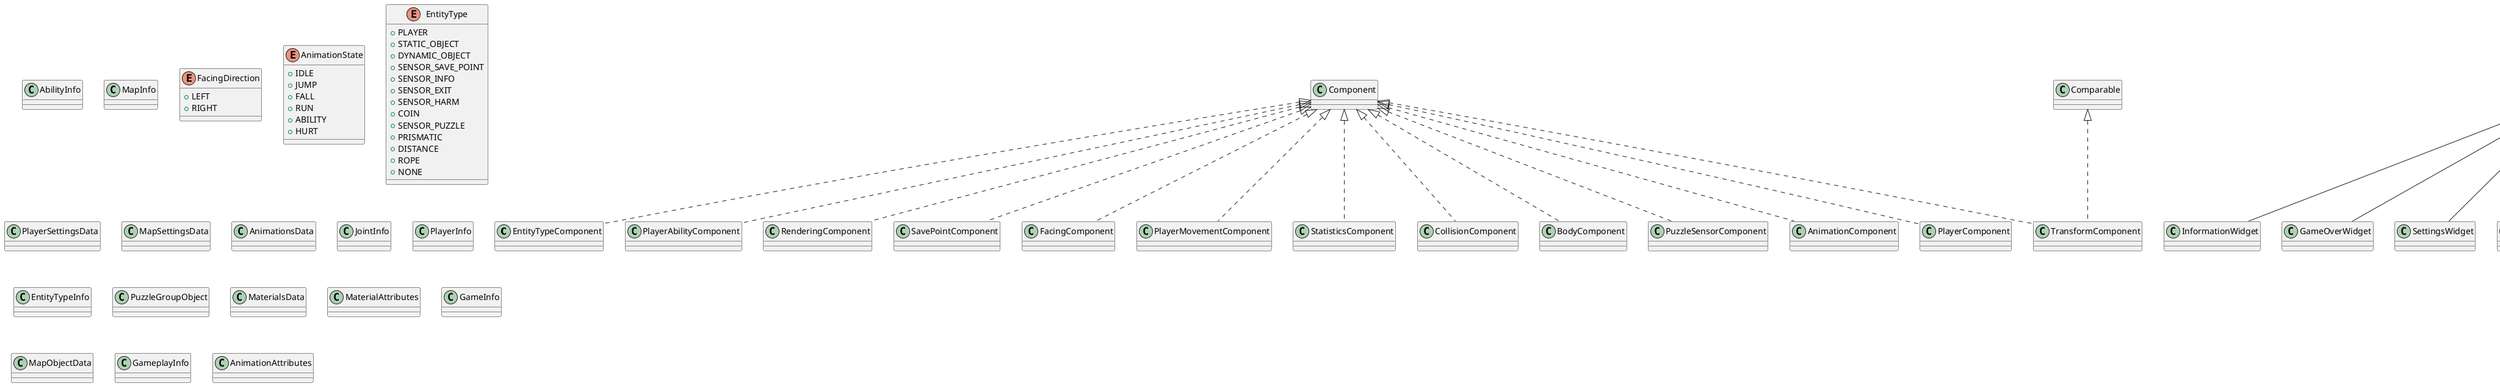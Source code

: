 @startuml
class EntityTypeComponent {
}
class InformationWidget {
}
class PlayerAbilityComponent {
}
class InputHandler {
}
class MenuScreen {
}
class RenderingComponent {
}
class AbilityInfo {
}
class AnimationsLoader {
}
class AnimationsLoader$AnimationsParameter {
}
class GlobalConstants {
}
class GlobalConstants$Screens {
}
class GlobalConstants$Physics {
}
class MapInfo {
}
class ECSConstants {
}
class ECSConstants$PhysicsSystem {
}
enum FacingDirection {
+  LEFT
+  RIGHT
}

enum AnimationState {
+  IDLE
+  JUMP
+  FALL
+  RUN
+  ABILITY
+  HURT
}

enum EntityType {
+  PLAYER
+  STATIC_OBJECT
+  DYNAMIC_OBJECT
+  SENSOR_SAVE_POINT
+  SENSOR_INFO
+  SENSOR_EXIT
+  SENSOR_HARM
+  COIN
+  SENSOR_PUZZLE
+  PRISMATIC
+  DISTANCE
+  ROPE
+  NONE
}

class PlayerSettingsData {
}
class PlayerStatisticsWidget {
}
class SavePointComponent {
}
class PlayerAbilitySystem {
}
class MapSettingsData {
}
class AssetConstants {
}
class AssetConstants$AssetPath {
}
class AssetConstants$AssetPath$Player {
}
class AssetConstants$AssetPath$Map {
}
class AssetConstants$TiledMapDefinitions {
}
class AssetConstants$CustomAsset {
}
class AssetConstants$CustomAsset$AssetConfig {
}
class AssetConstants$CustomAsset$MaterialConfig {
}
class AssetConstants$CustomAsset$AnimationConfig {
}
class AssetConstants$CustomAsset$MapConfig {
}
class AssetConstants$CustomAsset$PlayerConfig {
}
class AssetConstants$AssetGroups {
}
class AssetConstants$AssetGroups$Default {
}
class AssetConstants$AssetGroups$LoadingScreen {
}
class AssetConstants$AssetGroups$MenuScreen {
}
class AssetConstants$AssetGroups$GameScreen {
}
class PlayerCollisionSystem {
}
class MaterialsLoader {
}
class MaterialsLoader$MaterialsParameter {
}
class FacingComponent {
}
class AnimationsData {
}
class StatisticsComponent {
}
class GameOverWidget {
}
class SettingsWidget {
}
class MenuHUD {
}
class AssetData {
}
class PlayerMovementComponent {
}
class JointInfo {
}
class PlayerControlSystem {
}
class PlayerInfo {
}
class EntityTypeInfo {
}
class GameExitWidget {
}
class PhysicsSystem {
}
class EntityComparator {
}
class TransformComponent {
}
class PlayerMovementSystem {
}
class CameraSystem {
}
class AnimationComponent {
}
class AssetsHandler {
}
class PauseWidget {
}
class RenderingSystem {
}
class MapSettingsLoader {
}
class MapSettingsLoader$MapSettingsParameter {
}
class LoadingScreen {
}
class LightSystem {
}
class TheWizardsJourney {
}
class PhysicsDebugSystem {
}
class PlayerStatisticsSystem {
}
class SelectLevelWidget {
}
class MapHandler {
}
interface MapHandler$ObjectCreationHandler {
}
class BodyContactListener {
}
class PuzzleGroupObject {
}
class OutOfBoundsSystem {
}
class CollisionComponent {
}
class PlayerSettingsLoader {
}
class PlayerSettingsLoader$PlayerSettingsParameter {
}
class PuzzleSensorComponent {
}
class GameScreen {
}
class PuzzleSensorSystem {
}
class BodyComponent {
}
class GameHUD {
}
class MaterialsData {
}
class MaterialAttributes {
}
class GameInfo {
}
class AnimationSystem {
}
class MapObjectData {
}
class GameplayInfo {
}
class AnimationAttributes {
}
class PlayerComponent {
}


Component <|.. EntityTypeComponent
Table <|-- InformationWidget
Component <|.. PlayerAbilityComponent
InputAdapter <|-- InputHandler
ScreenAdapter <|-- MenuScreen
Component <|.. RenderingComponent
AsynchronousAssetLoader <|-- AnimationsLoader
AnimationsLoader +.. AnimationsLoader$AnimationsParameter
AssetLoaderParameters <|-- AnimationsLoader$AnimationsParameter
GlobalConstants +.. GlobalConstants$Screens
GlobalConstants +.. GlobalConstants$Physics
ECSConstants +.. ECSConstants$PhysicsSystem
WidgetGroup <|-- PlayerStatisticsWidget
Component <|.. SavePointComponent
IteratingSystem <|-- PlayerAbilitySystem
AssetConstants +.. AssetConstants$AssetPath
AssetConstants$AssetPath +.. AssetConstants$AssetPath$Player
AssetConstants$AssetPath +.. AssetConstants$AssetPath$Map
AssetConstants +.. AssetConstants$TiledMapDefinitions
AssetConstants +.. AssetConstants$CustomAsset
AssetConstants$CustomAsset +.. AssetConstants$CustomAsset$AssetConfig
AssetConstants$CustomAsset +.. AssetConstants$CustomAsset$MaterialConfig
AssetConstants$CustomAsset +.. AssetConstants$CustomAsset$AnimationConfig
AssetConstants$CustomAsset +.. AssetConstants$CustomAsset$MapConfig
AssetConstants$CustomAsset +.. AssetConstants$CustomAsset$PlayerConfig
AssetConstants +.. AssetConstants$AssetGroups
AssetConstants$AssetGroups +.. AssetConstants$AssetGroups$Default
AssetConstants$AssetGroups +.. AssetConstants$AssetGroups$LoadingScreen
AssetConstants$AssetGroups +.. AssetConstants$AssetGroups$MenuScreen
AssetConstants$AssetGroups +.. AssetConstants$AssetGroups$GameScreen
IteratingSystem <|-- PlayerCollisionSystem
AsynchronousAssetLoader <|-- MaterialsLoader
MaterialsLoader +.. MaterialsLoader$MaterialsParameter
AssetLoaderParameters <|-- MaterialsLoader$MaterialsParameter
Component <|.. FacingComponent
Component <|.. StatisticsComponent
Table <|-- GameOverWidget
Table <|-- SettingsWidget
Table <|-- MenuHUD
Serializable <|.. AssetData
Component <|.. PlayerMovementComponent
IteratingSystem <|-- PlayerControlSystem
Table <|-- GameExitWidget
IteratingSystem <|-- PhysicsSystem
Comparator <|.. EntityComparator
Component <|.. TransformComponent
Comparable <|.. TransformComponent
IteratingSystem <|-- PlayerMovementSystem
EntitySystem <|-- CameraSystem
Component <|.. AnimationComponent
Disposable <|.. AssetsHandler
AssetErrorListener <|.. AssetsHandler
Table <|-- PauseWidget
SortedIteratingSystem <|-- RenderingSystem
AsynchronousAssetLoader <|-- MapSettingsLoader
MapSettingsLoader +.. MapSettingsLoader$MapSettingsParameter
AssetLoaderParameters <|-- MapSettingsLoader$MapSettingsParameter
ScreenAdapter <|-- LoadingScreen
EntitySystem <|-- LightSystem
Game <|-- TheWizardsJourney
EntitySystem <|-- PhysicsDebugSystem
IteratingSystem <|-- PlayerStatisticsSystem
Table <|-- SelectLevelWidget
MapHandler +.. MapHandler$ObjectCreationHandler
ContactListener <|.. BodyContactListener
IteratingSystem <|-- OutOfBoundsSystem
Component <|.. CollisionComponent
AsynchronousAssetLoader <|-- PlayerSettingsLoader
PlayerSettingsLoader +.. PlayerSettingsLoader$PlayerSettingsParameter
AssetLoaderParameters <|-- PlayerSettingsLoader$PlayerSettingsParameter
Component <|.. PuzzleSensorComponent
ScreenAdapter <|-- GameScreen
IteratingSystem <|-- PuzzleSensorSystem
Component <|.. BodyComponent
Table <|-- GameHUD
IteratingSystem <|-- AnimationSystem
Component <|.. PlayerComponent
@enduml